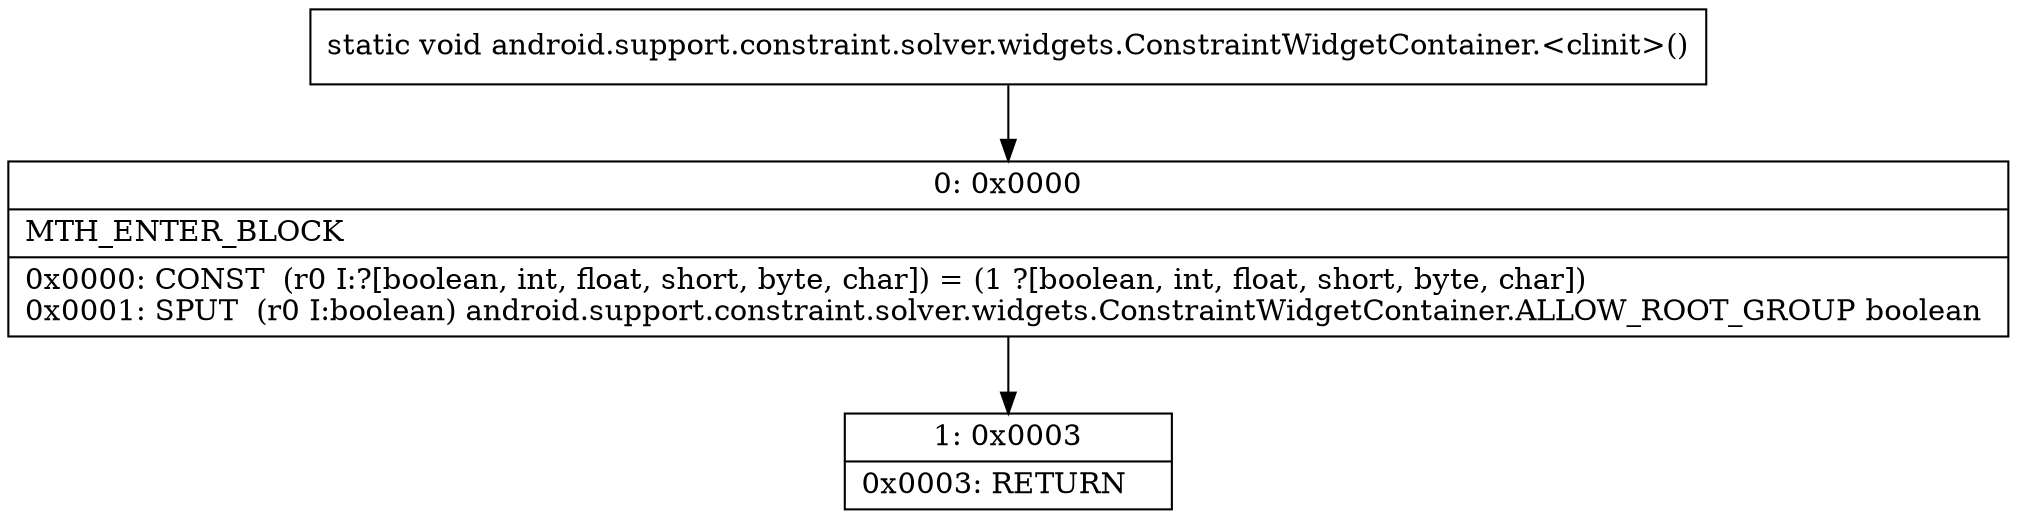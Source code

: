 digraph "CFG forandroid.support.constraint.solver.widgets.ConstraintWidgetContainer.\<clinit\>()V" {
Node_0 [shape=record,label="{0\:\ 0x0000|MTH_ENTER_BLOCK\l|0x0000: CONST  (r0 I:?[boolean, int, float, short, byte, char]) = (1 ?[boolean, int, float, short, byte, char]) \l0x0001: SPUT  (r0 I:boolean) android.support.constraint.solver.widgets.ConstraintWidgetContainer.ALLOW_ROOT_GROUP boolean \l}"];
Node_1 [shape=record,label="{1\:\ 0x0003|0x0003: RETURN   \l}"];
MethodNode[shape=record,label="{static void android.support.constraint.solver.widgets.ConstraintWidgetContainer.\<clinit\>() }"];
MethodNode -> Node_0;
Node_0 -> Node_1;
}

